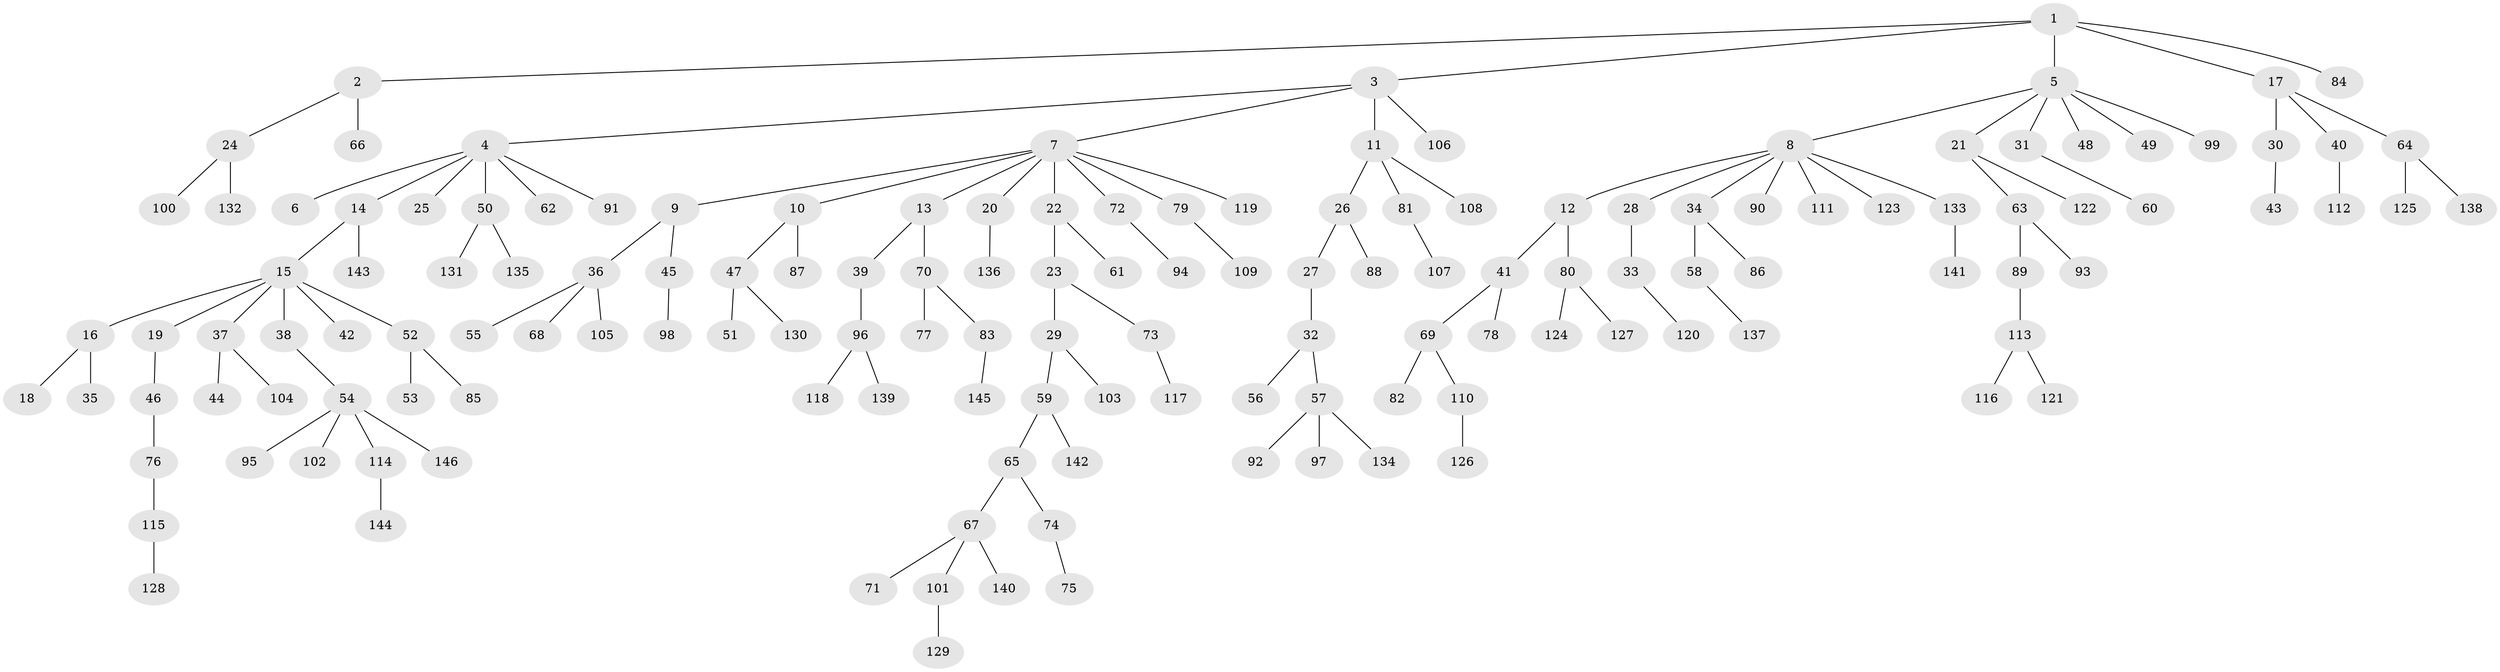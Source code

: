 // Generated by graph-tools (version 1.1) at 2025/50/03/09/25 03:50:18]
// undirected, 146 vertices, 145 edges
graph export_dot {
graph [start="1"]
  node [color=gray90,style=filled];
  1;
  2;
  3;
  4;
  5;
  6;
  7;
  8;
  9;
  10;
  11;
  12;
  13;
  14;
  15;
  16;
  17;
  18;
  19;
  20;
  21;
  22;
  23;
  24;
  25;
  26;
  27;
  28;
  29;
  30;
  31;
  32;
  33;
  34;
  35;
  36;
  37;
  38;
  39;
  40;
  41;
  42;
  43;
  44;
  45;
  46;
  47;
  48;
  49;
  50;
  51;
  52;
  53;
  54;
  55;
  56;
  57;
  58;
  59;
  60;
  61;
  62;
  63;
  64;
  65;
  66;
  67;
  68;
  69;
  70;
  71;
  72;
  73;
  74;
  75;
  76;
  77;
  78;
  79;
  80;
  81;
  82;
  83;
  84;
  85;
  86;
  87;
  88;
  89;
  90;
  91;
  92;
  93;
  94;
  95;
  96;
  97;
  98;
  99;
  100;
  101;
  102;
  103;
  104;
  105;
  106;
  107;
  108;
  109;
  110;
  111;
  112;
  113;
  114;
  115;
  116;
  117;
  118;
  119;
  120;
  121;
  122;
  123;
  124;
  125;
  126;
  127;
  128;
  129;
  130;
  131;
  132;
  133;
  134;
  135;
  136;
  137;
  138;
  139;
  140;
  141;
  142;
  143;
  144;
  145;
  146;
  1 -- 2;
  1 -- 3;
  1 -- 5;
  1 -- 17;
  1 -- 84;
  2 -- 24;
  2 -- 66;
  3 -- 4;
  3 -- 7;
  3 -- 11;
  3 -- 106;
  4 -- 6;
  4 -- 14;
  4 -- 25;
  4 -- 50;
  4 -- 62;
  4 -- 91;
  5 -- 8;
  5 -- 21;
  5 -- 31;
  5 -- 48;
  5 -- 49;
  5 -- 99;
  7 -- 9;
  7 -- 10;
  7 -- 13;
  7 -- 20;
  7 -- 22;
  7 -- 72;
  7 -- 79;
  7 -- 119;
  8 -- 12;
  8 -- 28;
  8 -- 34;
  8 -- 90;
  8 -- 111;
  8 -- 123;
  8 -- 133;
  9 -- 36;
  9 -- 45;
  10 -- 47;
  10 -- 87;
  11 -- 26;
  11 -- 81;
  11 -- 108;
  12 -- 41;
  12 -- 80;
  13 -- 39;
  13 -- 70;
  14 -- 15;
  14 -- 143;
  15 -- 16;
  15 -- 19;
  15 -- 37;
  15 -- 38;
  15 -- 42;
  15 -- 52;
  16 -- 18;
  16 -- 35;
  17 -- 30;
  17 -- 40;
  17 -- 64;
  19 -- 46;
  20 -- 136;
  21 -- 63;
  21 -- 122;
  22 -- 23;
  22 -- 61;
  23 -- 29;
  23 -- 73;
  24 -- 100;
  24 -- 132;
  26 -- 27;
  26 -- 88;
  27 -- 32;
  28 -- 33;
  29 -- 59;
  29 -- 103;
  30 -- 43;
  31 -- 60;
  32 -- 56;
  32 -- 57;
  33 -- 120;
  34 -- 58;
  34 -- 86;
  36 -- 55;
  36 -- 68;
  36 -- 105;
  37 -- 44;
  37 -- 104;
  38 -- 54;
  39 -- 96;
  40 -- 112;
  41 -- 69;
  41 -- 78;
  45 -- 98;
  46 -- 76;
  47 -- 51;
  47 -- 130;
  50 -- 131;
  50 -- 135;
  52 -- 53;
  52 -- 85;
  54 -- 95;
  54 -- 102;
  54 -- 114;
  54 -- 146;
  57 -- 92;
  57 -- 97;
  57 -- 134;
  58 -- 137;
  59 -- 65;
  59 -- 142;
  63 -- 89;
  63 -- 93;
  64 -- 125;
  64 -- 138;
  65 -- 67;
  65 -- 74;
  67 -- 71;
  67 -- 101;
  67 -- 140;
  69 -- 82;
  69 -- 110;
  70 -- 77;
  70 -- 83;
  72 -- 94;
  73 -- 117;
  74 -- 75;
  76 -- 115;
  79 -- 109;
  80 -- 124;
  80 -- 127;
  81 -- 107;
  83 -- 145;
  89 -- 113;
  96 -- 118;
  96 -- 139;
  101 -- 129;
  110 -- 126;
  113 -- 116;
  113 -- 121;
  114 -- 144;
  115 -- 128;
  133 -- 141;
}

